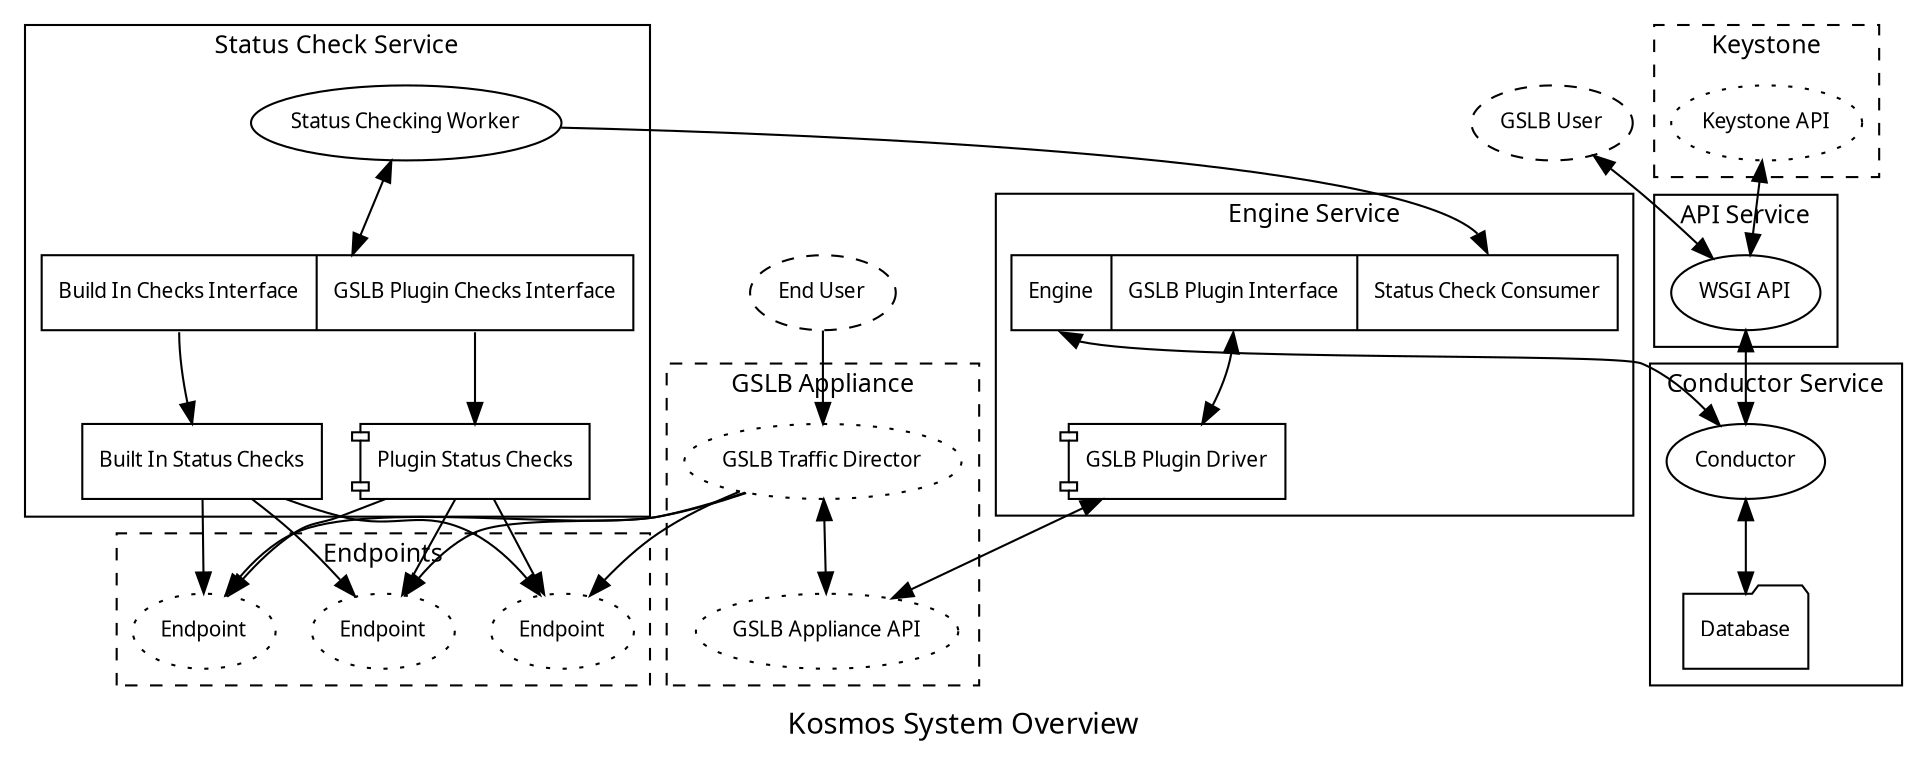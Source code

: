 digraph{

    label="Kosmos System Overview";
    overlap="ortho";
    fontname="sans-serif"

    subgraph cluster_api_service {
        fontname="sans-serif"
        label="API Service";
        fontsize=12

        WSGI[label="WSGI API", fontname="sans-serif", fontsize=10];
    }

    subgraph cluster_keystone {
        fontname="sans-serif"
        label="Keystone";
        fontsize=12
        style="dashed"

        Keystone[label="Keystone API", fontname="sans-serif", fontsize=10, style="dotted"];
    }

    subgraph cluster_conductor_service {
        fontname="sans-serif"
        label="Conductor Service";
        fontsize=12

        Conductor[label="Conductor", fontname="sans-serif", fontsize=10];
        Database[label="Database", fontname="sans-serif", fontsize=10, shape="folder"];
    }

    subgraph cluster_engine_service {
        fontname="sans-serif"
        label="Engine Service";
        fontsize=12

        node[shape=record];
        Engine[label="<f0> Engine|<f1> GSLB Plugin Interface |<f2> Status Check Consumer", fontname="sans-serif", fontsize=10];
        PluginDriver[label="GSLB Plugin Driver", fontname="sans-serif", fontsize=10, shape="component"]
    }

    subgraph cluster_gslb_appliance {
        fontname="sans-serif"
        fontsize=12
        label="GSLB Appliance";
        style="dashed"

        Applicance[label="GSLB Traffic Director", fontname="sans-serif", fontsize=10, style="dotted"];
        ApplicanceAPI[label="GSLB Appliance API", fontname="sans-serif", fontsize=10, style="dotted"];
    }

    subgraph cluster_status_checks {
        fontname="sans-serif"
        fontsize=12
        label="Status Check Service";

        Worker[label="Status Checking Worker", fontname="sans-serif", fontsize=10];

        node[shape=record];
        Checks[label="<f0> Build In Checks Interface |<f1> GSLB Plugin Checks Interface", fontname="sans-serif", fontsize=10];

        BuiltInChecks[label="Built In Status Checks", fontname="sans-serif", fontsize=10]
        PluginChecks[label="Plugin Status Checks", fontname="sans-serif", fontsize=10, shape="component"]
    }

    subgraph cluster_endpoints {
        fontname="sans-serif"
        fontsize=12
        label="Endpoints";
        style="dashed"

        Endpoint1[label="Endpoint", fontname="sans-serif", fontsize=10, style="dotted"];
        Endpoint2[label="Endpoint", fontname="sans-serif", fontsize=10, style="dotted"];
        Endpoint3[label="Endpoint", fontname="sans-serif", fontsize=10, style="dotted"];

    }


    AdminUser[label="GSLB User", fontname="sans-serif", fontsize=10, style="dashed"];

    AdminUser -> WSGI [dir="both"];

    Keystone -> WSGI [dir="both"];

    WSGI -> Conductor:f0 [dir="both"];

    Conductor -> Database [dir="both"];

    Engine:f0 -> Conductor [dir="both"];

    Engine:f1 -> PluginDriver [dir="both"];
    PluginDriver -> ApplicanceAPI [dir="both"];

    Applicance -> ApplicanceAPI [dir="both"];

    Worker -> Engine:f2;
    Worker -> Checks [dir="both"];
    Checks:f0 -> BuiltInChecks
    Checks:f1 -> PluginChecks
    BuiltInChecks -> {Endpoint1, Endpoint2, Endpoint3}
    PluginChecks -> {Endpoint1, Endpoint2, Endpoint3}

    EndUser[label="End User", fontname="sans-serif", fontsize=10, style="dashed"];

    EndUser -> Applicance
    Applicance -> {Endpoint1, Endpoint2, Endpoint3}
}